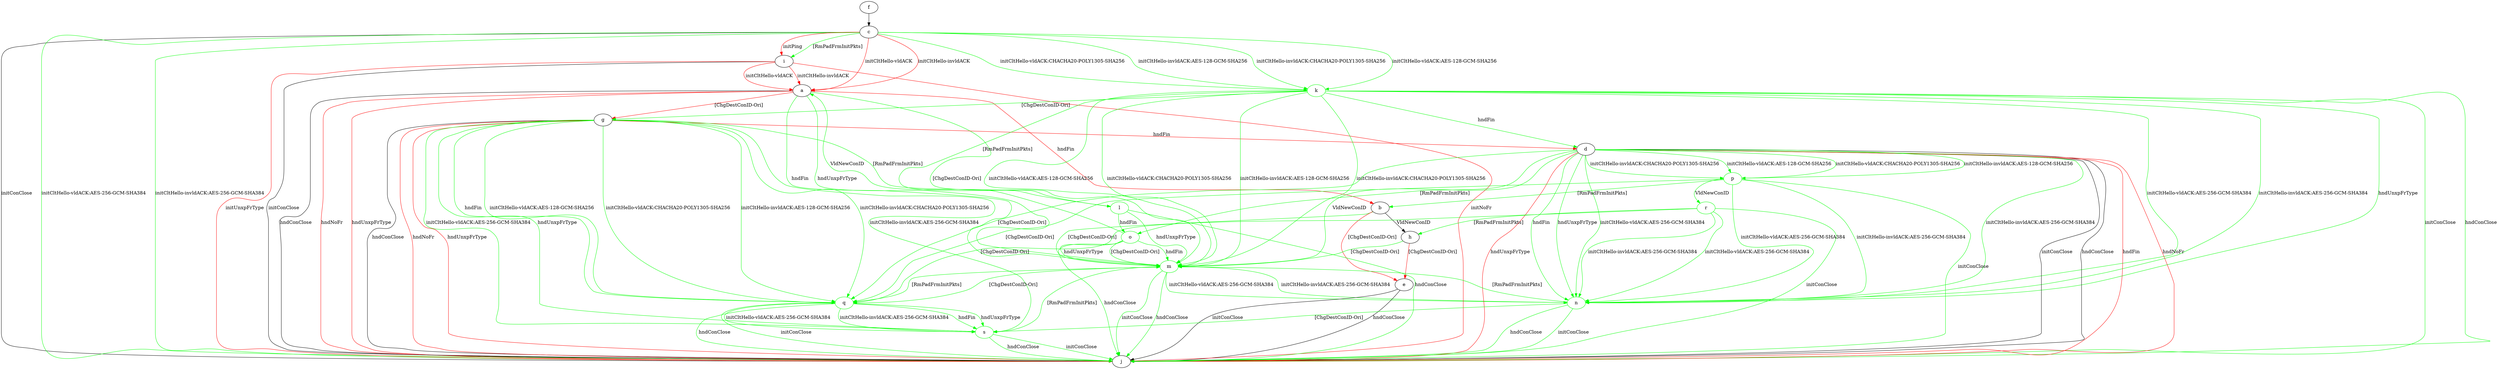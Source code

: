 digraph "" {
	a -> b	[key=0,
		color=red,
		label="hndFin "];
	a -> g	[key=0,
		color=red,
		label="[ChgDestConID-Ori] "];
	a -> j	[key=0,
		label="hndConClose "];
	a -> j	[key=1,
		color=red,
		label="hndNoFr "];
	a -> j	[key=2,
		color=red,
		label="hndUnxpFrType "];
	m	[color=green];
	a -> m	[key=0,
		color=green,
		label="hndFin "];
	a -> m	[key=1,
		color=green,
		label="hndUnxpFrType "];
	a -> m	[key=2,
		color=green,
		label="[ChgDestConID-Ori] "];
	b -> e	[key=0,
		color=red,
		label="[ChgDestConID-Ori] "];
	b -> h	[key=0,
		label="VldNewConID "];
	b -> m	[key=0,
		color=green,
		label="[ChgDestConID-Ori] "];
	c -> a	[key=0,
		color=red,
		label="initCltHello-vldACK "];
	c -> a	[key=1,
		color=red,
		label="initCltHello-invldACK "];
	c -> i	[key=0,
		color=green,
		label="[RmPadFrmInitPkts] "];
	c -> i	[key=1,
		color=red,
		label="initPing "];
	c -> j	[key=0,
		label="initConClose "];
	c -> j	[key=1,
		color=green,
		label="initCltHello-vldACK:AES-256-GCM-SHA384 "];
	c -> j	[key=2,
		color=green,
		label="initCltHello-invldACK:AES-256-GCM-SHA384 "];
	k	[color=green];
	c -> k	[key=0,
		color=green,
		label="initCltHello-vldACK:AES-128-GCM-SHA256 "];
	c -> k	[key=1,
		color=green,
		label="initCltHello-vldACK:CHACHA20-POLY1305-SHA256 "];
	c -> k	[key=2,
		color=green,
		label="initCltHello-invldACK:AES-128-GCM-SHA256 "];
	c -> k	[key=3,
		color=green,
		label="initCltHello-invldACK:CHACHA20-POLY1305-SHA256 "];
	d -> j	[key=0,
		label="initConClose "];
	d -> j	[key=1,
		label="hndConClose "];
	d -> j	[key=2,
		color=red,
		label="hndFin "];
	d -> j	[key=3,
		color=red,
		label="hndNoFr "];
	d -> j	[key=4,
		color=red,
		label="hndUnxpFrType "];
	d -> m	[key=0,
		color=green,
		label="VldNewConID "];
	n	[color=green];
	d -> n	[key=0,
		color=green,
		label="initCltHello-vldACK:AES-256-GCM-SHA384 "];
	d -> n	[key=1,
		color=green,
		label="initCltHello-invldACK:AES-256-GCM-SHA384 "];
	d -> n	[key=2,
		color=green,
		label="hndFin "];
	d -> n	[key=3,
		color=green,
		label="hndUnxpFrType "];
	o	[color=green];
	d -> o	[key=0,
		color=green,
		label="[RmPadFrmInitPkts] "];
	p	[color=green];
	d -> p	[key=0,
		color=green,
		label="initCltHello-vldACK:AES-128-GCM-SHA256 "];
	d -> p	[key=1,
		color=green,
		label="initCltHello-vldACK:CHACHA20-POLY1305-SHA256 "];
	d -> p	[key=2,
		color=green,
		label="initCltHello-invldACK:AES-128-GCM-SHA256 "];
	d -> p	[key=3,
		color=green,
		label="initCltHello-invldACK:CHACHA20-POLY1305-SHA256 "];
	q	[color=green];
	d -> q	[key=0,
		color=green,
		label="[ChgDestConID-Ori] "];
	e -> j	[key=0,
		label="initConClose "];
	e -> j	[key=1,
		label="hndConClose "];
	f -> c	[key=0];
	g -> d	[key=0,
		color=red,
		label="hndFin "];
	g -> j	[key=0,
		label="hndConClose "];
	g -> j	[key=1,
		color=red,
		label="hndNoFr "];
	g -> j	[key=2,
		color=red,
		label="hndUnxpFrType "];
	l	[color=green];
	g -> l	[key=0,
		color=green,
		label="[RmPadFrmInitPkts] "];
	g -> q	[key=0,
		color=green,
		label="initCltHello-vldACK:AES-128-GCM-SHA256 "];
	g -> q	[key=1,
		color=green,
		label="initCltHello-vldACK:CHACHA20-POLY1305-SHA256 "];
	g -> q	[key=2,
		color=green,
		label="initCltHello-invldACK:AES-128-GCM-SHA256 "];
	g -> q	[key=3,
		color=green,
		label="initCltHello-invldACK:CHACHA20-POLY1305-SHA256 "];
	g -> q	[key=4,
		color=green,
		label="hndFin "];
	s	[color=green];
	g -> s	[key=0,
		color=green,
		label="initCltHello-vldACK:AES-256-GCM-SHA384 "];
	g -> s	[key=1,
		color=green,
		label="initCltHello-invldACK:AES-256-GCM-SHA384 "];
	g -> s	[key=2,
		color=green,
		label="hndUnxpFrType "];
	h -> e	[key=0,
		color=red,
		label="[ChgDestConID-Ori] "];
	h -> m	[key=0,
		color=green,
		label="[ChgDestConID-Ori] "];
	i -> a	[key=0,
		color=red,
		label="initCltHello-vldACK "];
	i -> a	[key=1,
		color=red,
		label="initCltHello-invldACK "];
	i -> j	[key=0,
		label="initConClose "];
	i -> j	[key=1,
		color=red,
		label="initNoFr "];
	i -> j	[key=2,
		color=red,
		label="initUnxpFrType "];
	k -> d	[key=0,
		color=green,
		label="hndFin "];
	k -> g	[key=0,
		color=green,
		label="[ChgDestConID-Ori] "];
	k -> j	[key=0,
		color=green,
		label="initConClose "];
	k -> j	[key=1,
		color=green,
		label="hndConClose "];
	k -> l	[key=0,
		color=green,
		label="[RmPadFrmInitPkts] "];
	k -> m	[key=0,
		color=green,
		label="initCltHello-vldACK:AES-128-GCM-SHA256 "];
	k -> m	[key=1,
		color=green,
		label="initCltHello-vldACK:CHACHA20-POLY1305-SHA256 "];
	k -> m	[key=2,
		color=green,
		label="initCltHello-invldACK:AES-128-GCM-SHA256 "];
	k -> m	[key=3,
		color=green,
		label="initCltHello-invldACK:CHACHA20-POLY1305-SHA256 "];
	k -> n	[key=0,
		color=green,
		label="initCltHello-vldACK:AES-256-GCM-SHA384 "];
	k -> n	[key=1,
		color=green,
		label="initCltHello-invldACK:AES-256-GCM-SHA384 "];
	k -> n	[key=2,
		color=green,
		label="hndUnxpFrType "];
	l -> j	[key=0,
		color=green,
		label="hndConClose "];
	l -> m	[key=0,
		color=green,
		label="hndUnxpFrType "];
	l -> o	[key=0,
		color=green,
		label="hndFin "];
	m -> j	[key=0,
		color=green,
		label="initConClose "];
	m -> j	[key=1,
		color=green,
		label="hndConClose "];
	m -> n	[key=0,
		color=green,
		label="initCltHello-vldACK:AES-256-GCM-SHA384 "];
	m -> n	[key=1,
		color=green,
		label="initCltHello-invldACK:AES-256-GCM-SHA384 "];
	m -> q	[key=0,
		color=green,
		label="[ChgDestConID-Ori] "];
	n -> j	[key=0,
		color=green,
		label="initConClose "];
	n -> j	[key=1,
		color=green,
		label="hndConClose "];
	n -> m	[key=0,
		color=green,
		label="[RmPadFrmInitPkts] "];
	n -> s	[key=0,
		color=green,
		label="[ChgDestConID-Ori] "];
	o -> a	[key=0,
		color=green,
		label="VldNewConID "];
	o -> j	[key=0,
		color=green,
		label="hndConClose "];
	o -> m	[key=0,
		color=green,
		label="hndFin "];
	o -> m	[key=1,
		color=green,
		label="hndUnxpFrType "];
	o -> m	[key=2,
		color=green,
		label="[ChgDestConID-Ori] "];
	p -> b	[key=0,
		color=green,
		label="[RmPadFrmInitPkts] "];
	p -> j	[key=0,
		color=green,
		label="initConClose "];
	p -> n	[key=0,
		color=green,
		label="initCltHello-vldACK:AES-256-GCM-SHA384 "];
	p -> n	[key=1,
		color=green,
		label="initCltHello-invldACK:AES-256-GCM-SHA384 "];
	p -> q	[key=0,
		color=green,
		label="[ChgDestConID-Ori] "];
	r	[color=green];
	p -> r	[key=0,
		color=green,
		label="VldNewConID "];
	q -> j	[key=0,
		color=green,
		label="initConClose "];
	q -> j	[key=1,
		color=green,
		label="hndConClose "];
	q -> m	[key=0,
		color=green,
		label="[RmPadFrmInitPkts] "];
	q -> s	[key=0,
		color=green,
		label="initCltHello-vldACK:AES-256-GCM-SHA384 "];
	q -> s	[key=1,
		color=green,
		label="initCltHello-invldACK:AES-256-GCM-SHA384 "];
	q -> s	[key=2,
		color=green,
		label="hndFin "];
	q -> s	[key=3,
		color=green,
		label="hndUnxpFrType "];
	r -> h	[key=0,
		color=green,
		label="[RmPadFrmInitPkts] "];
	r -> j	[key=0,
		color=green,
		label="initConClose "];
	r -> n	[key=0,
		color=green,
		label="initCltHello-vldACK:AES-256-GCM-SHA384 "];
	r -> n	[key=1,
		color=green,
		label="initCltHello-invldACK:AES-256-GCM-SHA384 "];
	r -> q	[key=0,
		color=green,
		label="[ChgDestConID-Ori] "];
	s -> j	[key=0,
		color=green,
		label="initConClose "];
	s -> j	[key=1,
		color=green,
		label="hndConClose "];
	s -> m	[key=0,
		color=green,
		label="[RmPadFrmInitPkts] "];
}

